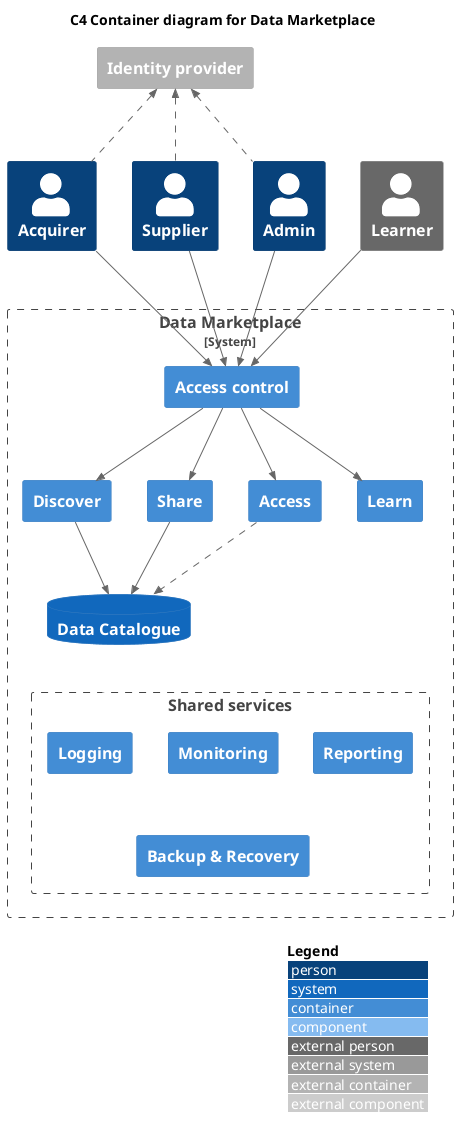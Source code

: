 @startuml dm-c4-container 
!include <C4/C4_Container>
!include <C4/C4_Component>

  title C4 Container diagram for Data Marketplace
  
  AddRelTag("dashed", $lineStyle=DashedLine())

  Person(acquirer, "Acquirer", "")
  Person(supplier, "Supplier", "")
  Person(admin, "Admin", "")

  Person_Ext(learner, "Learner", "")

  Container_Ext(idp, "Identity provider", "")

  System_Boundary(dm, "Data Marketplace") {
  
    Container(am, "Access control", "")
    Container(discover, "Discover", "")
    Container(share, "Share", "")
    Container(access, "Access", "") 
    Container(learn, "Learn", "") 
    SystemDb(catalog, "Data Catalogue", "")

    Boundary(common, "Shared services") {
      Container(logging, "Logging", "")
      Container(monitoring, "Monitoring", "")
      Container(reporting, "Reporting", "")  
      Container(backup, "Backup & Recovery", "")     
    }
    catalog -[#hidden]- logging 
  }

  Rel_U(supplier, idp, "", $tags="dashed")
  Rel_U(acquirer, idp, "", $tags="dashed")
  Rel_U(admin, idp, "", $tags="dashed")
  
  Rel(supplier, am, "")
  Rel(acquirer, am, "")
  Rel(admin, am, "")
  Rel(learner, am, "")

  Rel(am, discover, "")
  Rel(am, share, "")
  Rel(am, access, "")
  Rel(am, learn, "")

  Rel(discover, catalog, "")
  Rel(share, catalog, "")
  Rel(access, catalog, "", $tags="dashed")

  LAYOUT_WITH_LEGEND()
@enduml
